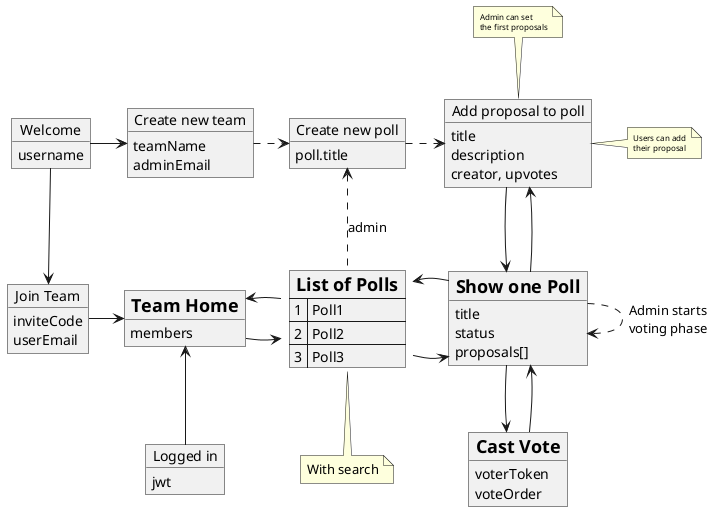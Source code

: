 @startuml

' LIQUIDO Mobile - Screen Flow
' OUTDATED.  There is a better version in draw.io  See "Easiest use case flow possible.svg"

object "Welcome" as Welcome {
  username
}
object "Join Team" as JoinTeam {
  inviteCode
  userEmail
}
object "Create new team" as CreateNewTeam {
  teamName
  adminEmail
}
object "Create new poll" as CreatePoll {
  poll.title
}
object "Add proposal to poll" as AddProposalToPoll {
  title
  description
  creator, upvotes
}
object "<size:18><b>Show one Poll</b></size>" as ShowPoll {
  title
  status
  proposals[]
}
object "<size:18><b>Cast Vote</b></size>" as CastVote {
  voterToken
  voteOrder
}
object "Logged in" as Login {
  jwt
}
object "<size:18><b>Team Home</b></size>" as TeamHome {
  members
}
map "<size:18><b>List of Polls</b></size>" as Polls {
 1 => Poll1
 2 => Poll2
 3 => Poll3
}
note bottom of Polls: With search


Welcome -right-> CreateNewTeam
CreateNewTeam .right.> CreatePoll
CreatePoll .right.> AddProposalToPoll
note top of AddProposalToPoll: <size:8>Admin can set</size>\n<size:8>the first proposals</size>
note right of AddProposalToPoll: <size:8>Users can add</size>\n<size:8>their proposal</size>
AddProposalToPoll -down-> ShowPoll
AddProposalToPoll <-- ShowPoll


Welcome -down-> JoinTeam
JoinTeam -right-> TeamHome
TeamHome -right-> Polls
TeamHome <- Polls

Polls .up.> CreatePoll: admin
Polls -right-> ShowPoll
Polls <-- ShowPoll
ShowPoll -down-> CastVote
ShowPoll <-- CastVote
ShowPoll .> ShowPoll: Admin starts\nvoting phase

Login -up-> TeamHome


@enduml